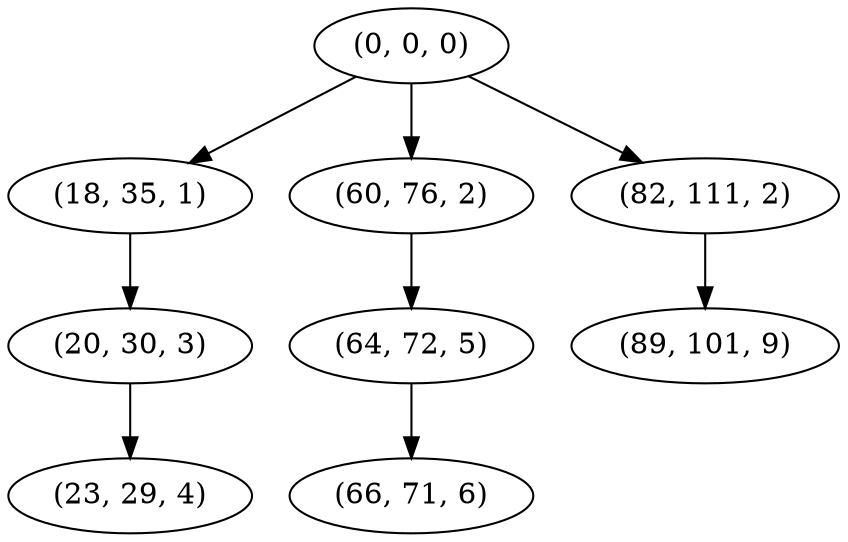 digraph tree {
    "(0, 0, 0)";
    "(18, 35, 1)";
    "(20, 30, 3)";
    "(23, 29, 4)";
    "(60, 76, 2)";
    "(64, 72, 5)";
    "(66, 71, 6)";
    "(82, 111, 2)";
    "(89, 101, 9)";
    "(0, 0, 0)" -> "(18, 35, 1)";
    "(0, 0, 0)" -> "(60, 76, 2)";
    "(0, 0, 0)" -> "(82, 111, 2)";
    "(18, 35, 1)" -> "(20, 30, 3)";
    "(20, 30, 3)" -> "(23, 29, 4)";
    "(60, 76, 2)" -> "(64, 72, 5)";
    "(64, 72, 5)" -> "(66, 71, 6)";
    "(82, 111, 2)" -> "(89, 101, 9)";
}
